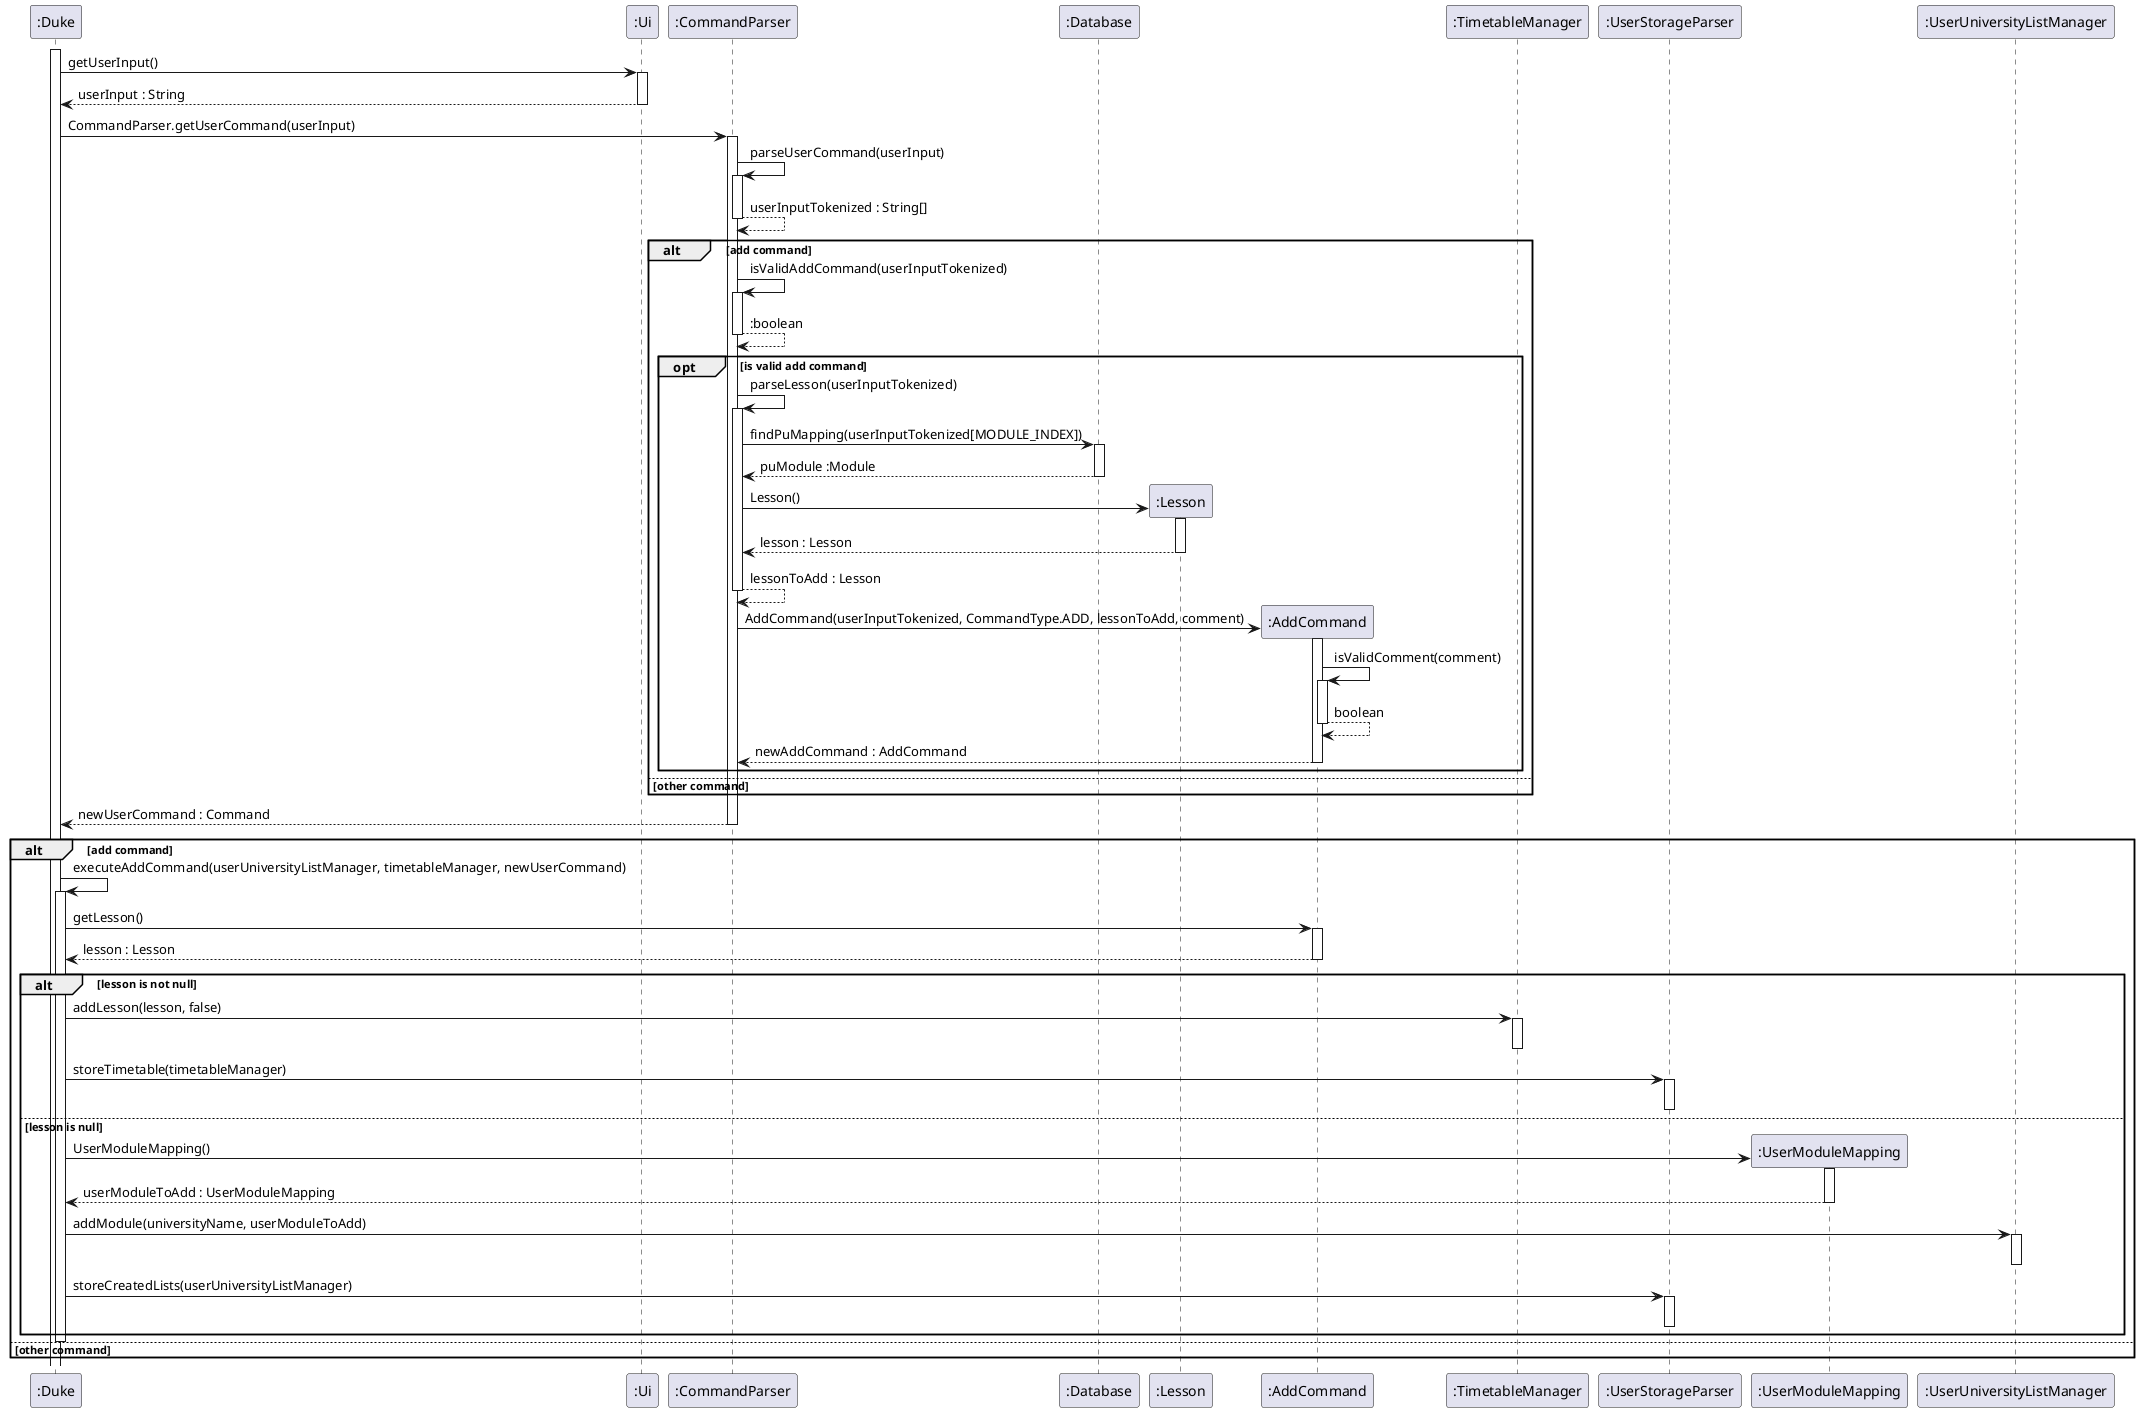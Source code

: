 @startuml

activate ":Duke"

":Duke" -> ":Ui" : getUserInput()
activate ":Ui"

":Ui" --> ":Duke" : userInput : String
deactivate ":Ui"

":Duke" -> ":CommandParser" : CommandParser.getUserCommand(userInput)
activate ":CommandParser"

":CommandParser" -> ":CommandParser" : parseUserCommand(userInput)
activate ":CommandParser"

":CommandParser" --> ":CommandParser" : userInputTokenized : String[]
deactivate ":CommandParser"

alt add command

    ":CommandParser" -> ":CommandParser" : isValidAddCommand(userInputTokenized)
    activate ":CommandParser"

    ":CommandParser" --> ":CommandParser" : :boolean
    deactivate ":CommandParser"

    opt is valid add command
        ":CommandParser" -> ":CommandParser" : parseLesson(userInputTokenized)
        activate ":CommandParser"

        ":CommandParser" -> ":Database" : findPuMapping(userInputTokenized[MODULE_INDEX])
        activate ":Database"

        ":Database" --> ":CommandParser" : puModule :Module
        deactivate ":Database"

        create ":Lesson"
        ":CommandParser" -> ":Lesson" : Lesson()
        activate ":Lesson"

        ":Lesson" --> ":CommandParser" : lesson : Lesson
        deactivate ":Lesson"

        ":CommandParser" --> ":CommandParser" : lessonToAdd : Lesson
        deactivate ":CommandParser"

        create ":AddCommand"
        ":CommandParser" -> ":AddCommand" : AddCommand(userInputTokenized, CommandType.ADD, lessonToAdd, comment)
        activate ":AddCommand"

        ":AddCommand" -> ":AddCommand" : isValidComment(comment)
        activate ":AddCommand"

        ":AddCommand" --> ":AddCommand" : boolean
        deactivate ":AddCommand"

        ":AddCommand" --> ":CommandParser" : newAddCommand : AddCommand
        deactivate ":AddCommand"
    end

else other command

end

":CommandParser" --> ":Duke" : newUserCommand : Command
deactivate ":CommandParser"

alt add command

":Duke" -> ":Duke" : executeAddCommand(userUniversityListManager, timetableManager, newUserCommand)
activate ":Duke"

    ":Duke" -> ":AddCommand" : getLesson()
    activate ":AddCommand"

    ":AddCommand" --> ":Duke" : lesson : Lesson
    deactivate ":AddCommand"

    alt lesson is not null
    ":Duke" -> ":TimetableManager" : addLesson(lesson, false)
    activate ":TimetableManager"

    deactivate ":TimetableManager"

    ":Duke" -> ":UserStorageParser" : storeTimetable(timetableManager)
    activate ":UserStorageParser"

    deactivate ":UserStorageParser"

    else lesson is null

    create ":UserModuleMapping"
    ":Duke" -> ":UserModuleMapping" : UserModuleMapping()
    activate ":UserModuleMapping"

    ":UserModuleMapping" --> ":Duke" : userModuleToAdd : UserModuleMapping
    deactivate ":UserModuleMapping"

    ":Duke" -> ":UserUniversityListManager" : addModule(universityName, userModuleToAdd)
    activate ":UserUniversityListManager"

    deactivate ":UserUniversityListManager"

    ":Duke" -> ":UserStorageParser" : storeCreatedLists(userUniversityListManager)
    activate ":UserStorageParser"

    deactivate ":UserStorageParser"

    end

deactivate ":Duke"
else other command
end


@enduml